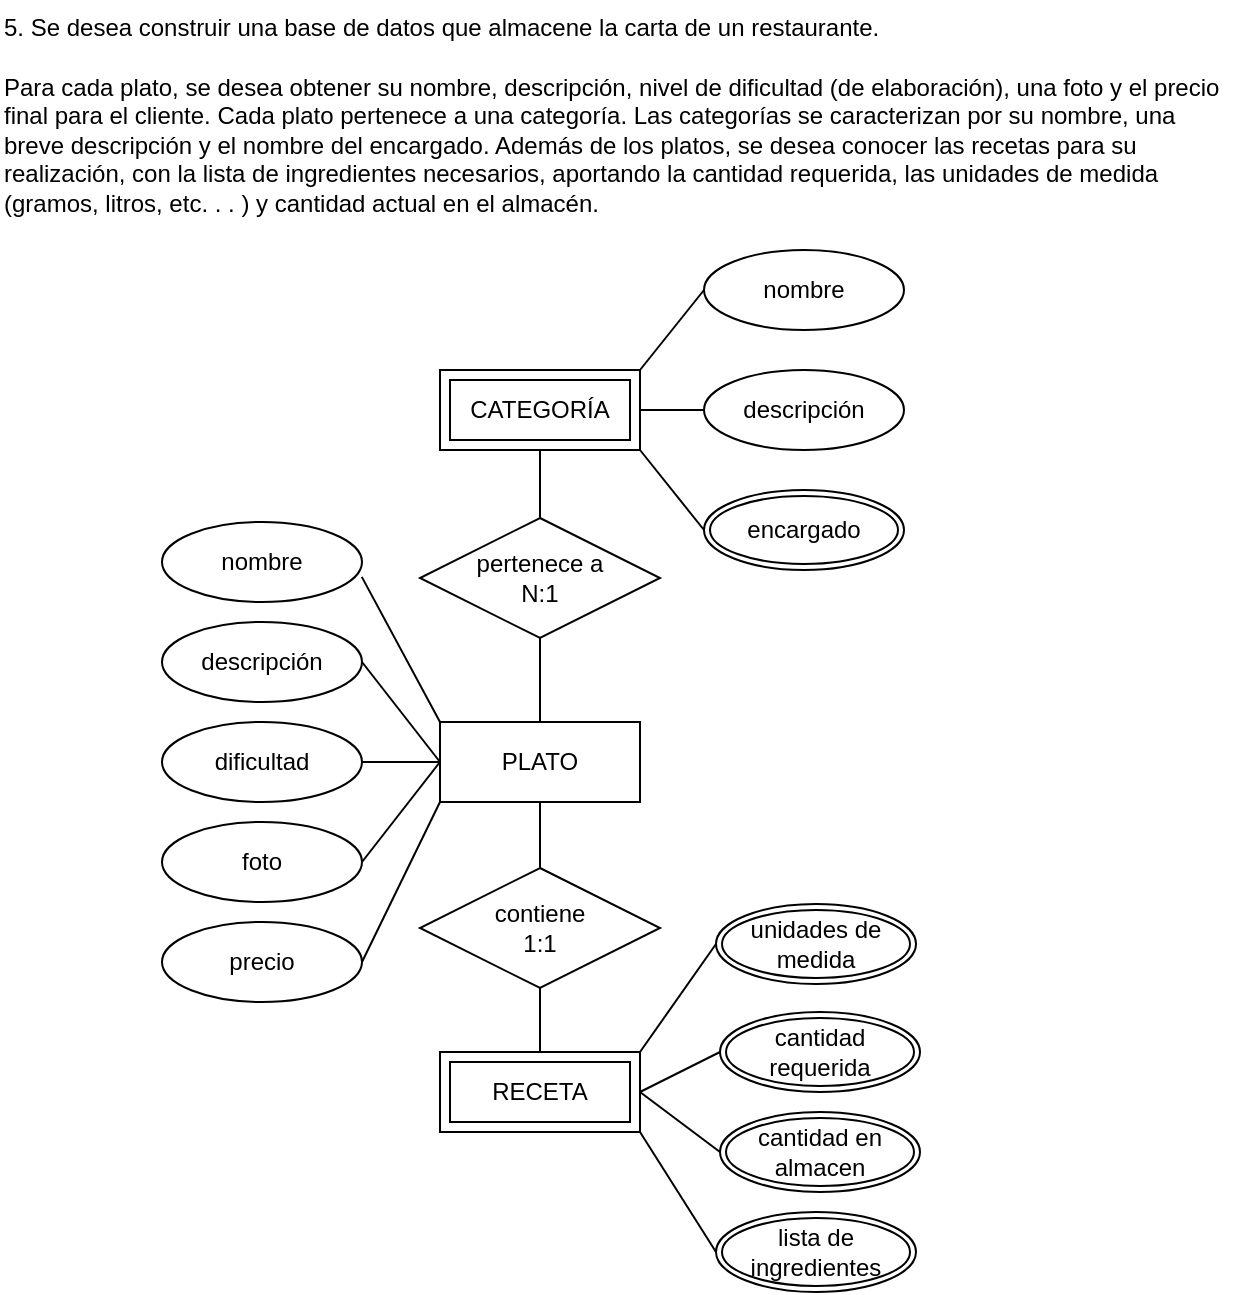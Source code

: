 <mxfile>
    <diagram id="GKNYE7F5QN1CCSRaOTxD" name="Page-1">
        <mxGraphModel dx="1072" dy="563" grid="1" gridSize="10" guides="1" tooltips="1" connect="1" arrows="1" fold="1" page="1" pageScale="1" pageWidth="850" pageHeight="1100" math="0" shadow="0">
            <root>
                <mxCell id="0"/>
                <mxCell id="1" parent="0"/>
                <mxCell id="2" value="5. Se desea construir una base de datos que almacene la carta de un restaurante." style="text;whiteSpace=wrap;html=1;" vertex="1" parent="1">
                    <mxGeometry x="50" y="50" width="470" height="40" as="geometry"/>
                </mxCell>
                <mxCell id="3" style="edgeStyle=none;html=1;exitX=0;exitY=1;exitDx=0;exitDy=0;entryX=1;entryY=0.5;entryDx=0;entryDy=0;endArrow=none;endFill=0;" edge="1" parent="1" source="8" target="10">
                    <mxGeometry relative="1" as="geometry"/>
                </mxCell>
                <mxCell id="4" style="edgeStyle=none;html=1;exitX=0;exitY=0.5;exitDx=0;exitDy=0;entryX=1;entryY=0.5;entryDx=0;entryDy=0;endArrow=none;endFill=0;" edge="1" parent="1" source="8" target="9">
                    <mxGeometry relative="1" as="geometry"/>
                </mxCell>
                <mxCell id="5" style="edgeStyle=none;html=1;exitX=0;exitY=0.5;exitDx=0;exitDy=0;entryX=1;entryY=0.5;entryDx=0;entryDy=0;endArrow=none;endFill=0;" edge="1" parent="1" source="8" target="11">
                    <mxGeometry relative="1" as="geometry"/>
                </mxCell>
                <mxCell id="6" style="edgeStyle=none;html=1;exitX=0;exitY=0.5;exitDx=0;exitDy=0;entryX=1;entryY=0.5;entryDx=0;entryDy=0;endArrow=none;endFill=0;" edge="1" parent="1" source="8" target="13">
                    <mxGeometry relative="1" as="geometry"/>
                </mxCell>
                <mxCell id="7" style="edgeStyle=none;html=1;exitX=0.5;exitY=1;exitDx=0;exitDy=0;entryX=0.5;entryY=0;entryDx=0;entryDy=0;endArrow=none;endFill=0;" edge="1" parent="1" source="8" target="25">
                    <mxGeometry relative="1" as="geometry"/>
                </mxCell>
                <mxCell id="8" value="PLATO" style="whiteSpace=wrap;html=1;align=center;" vertex="1" parent="1">
                    <mxGeometry x="270" y="411" width="100" height="40" as="geometry"/>
                </mxCell>
                <mxCell id="9" value="dificultad" style="ellipse;whiteSpace=wrap;html=1;align=center;" vertex="1" parent="1">
                    <mxGeometry x="131" y="411" width="100" height="40" as="geometry"/>
                </mxCell>
                <mxCell id="10" value="precio" style="ellipse;whiteSpace=wrap;html=1;align=center;" vertex="1" parent="1">
                    <mxGeometry x="131" y="511" width="100" height="40" as="geometry"/>
                </mxCell>
                <mxCell id="11" value="descripción" style="ellipse;whiteSpace=wrap;html=1;align=center;" vertex="1" parent="1">
                    <mxGeometry x="131" y="361" width="100" height="40" as="geometry"/>
                </mxCell>
                <mxCell id="12" value="nombre" style="ellipse;whiteSpace=wrap;html=1;align=center;" vertex="1" parent="1">
                    <mxGeometry x="131" y="311" width="100" height="40" as="geometry"/>
                </mxCell>
                <mxCell id="13" value="foto" style="ellipse;whiteSpace=wrap;html=1;align=center;" vertex="1" parent="1">
                    <mxGeometry x="131" y="461" width="100" height="40" as="geometry"/>
                </mxCell>
                <mxCell id="14" style="edgeStyle=none;html=1;exitX=0.5;exitY=1;exitDx=0;exitDy=0;entryX=0.5;entryY=0;entryDx=0;entryDy=0;endArrow=none;endFill=0;" edge="1" parent="1" source="15" target="8">
                    <mxGeometry relative="1" as="geometry"/>
                </mxCell>
                <mxCell id="15" value="pertenece a&lt;div&gt;N:1&lt;/div&gt;" style="shape=rhombus;perimeter=rhombusPerimeter;whiteSpace=wrap;html=1;align=center;" vertex="1" parent="1">
                    <mxGeometry x="260" y="309" width="120" height="60" as="geometry"/>
                </mxCell>
                <mxCell id="16" value="descripción" style="ellipse;whiteSpace=wrap;html=1;align=center;" vertex="1" parent="1">
                    <mxGeometry x="402" y="235" width="100" height="40" as="geometry"/>
                </mxCell>
                <mxCell id="17" style="edgeStyle=none;html=1;exitX=0;exitY=0;exitDx=0;exitDy=0;entryX=0.999;entryY=0.686;entryDx=0;entryDy=0;entryPerimeter=0;endArrow=none;endFill=0;" edge="1" parent="1" source="8" target="12">
                    <mxGeometry relative="1" as="geometry"/>
                </mxCell>
                <mxCell id="18" value="nombre" style="ellipse;whiteSpace=wrap;html=1;align=center;" vertex="1" parent="1">
                    <mxGeometry x="402" y="175" width="100" height="40" as="geometry"/>
                </mxCell>
                <mxCell id="19" value="encargado" style="ellipse;shape=doubleEllipse;margin=3;whiteSpace=wrap;html=1;align=center;" vertex="1" parent="1">
                    <mxGeometry x="402" y="295" width="100" height="40" as="geometry"/>
                </mxCell>
                <mxCell id="20" value="lista de ingredientes" style="ellipse;shape=doubleEllipse;margin=3;whiteSpace=wrap;html=1;align=center;" vertex="1" parent="1">
                    <mxGeometry x="408" y="656" width="100" height="40" as="geometry"/>
                </mxCell>
                <mxCell id="21" value="cantidad requerida" style="ellipse;shape=doubleEllipse;margin=3;whiteSpace=wrap;html=1;align=center;" vertex="1" parent="1">
                    <mxGeometry x="410" y="556" width="100" height="40" as="geometry"/>
                </mxCell>
                <mxCell id="22" value="cantidad en almacen" style="ellipse;shape=doubleEllipse;margin=3;whiteSpace=wrap;html=1;align=center;" vertex="1" parent="1">
                    <mxGeometry x="410" y="606" width="100" height="40" as="geometry"/>
                </mxCell>
                <mxCell id="23" value="unidades de medida" style="ellipse;shape=doubleEllipse;margin=3;whiteSpace=wrap;html=1;align=center;" vertex="1" parent="1">
                    <mxGeometry x="408" y="502" width="100" height="40" as="geometry"/>
                </mxCell>
                <mxCell id="24" style="edgeStyle=none;html=1;exitX=0.5;exitY=1;exitDx=0;exitDy=0;entryX=0.5;entryY=0;entryDx=0;entryDy=0;endArrow=none;endFill=0;" edge="1" parent="1" source="25" target="36">
                    <mxGeometry relative="1" as="geometry"/>
                </mxCell>
                <mxCell id="25" value="contiene&lt;div&gt;1:1&lt;/div&gt;" style="shape=rhombus;perimeter=rhombusPerimeter;whiteSpace=wrap;html=1;align=center;" vertex="1" parent="1">
                    <mxGeometry x="260" y="484" width="120" height="60" as="geometry"/>
                </mxCell>
                <mxCell id="26" value="Para cada plato, se desea obtener su nombre, descripción, nivel de dificultad (de elaboración), una foto y el precio final para el cliente. Cada plato pertenece a una categoría. Las categorías se caracterizan por su nombre, una breve descripción y el nombre del encargado. Además de los platos, se desea conocer las recetas para su realización, con la lista de ingredientes necesarios, aportando la cantidad requerida, las unidades de medida (gramos, litros, etc. . . ) y cantidad actual en el almacén." style="text;whiteSpace=wrap;html=1;" vertex="1" parent="1">
                    <mxGeometry x="50" y="80" width="620" height="150" as="geometry"/>
                </mxCell>
                <mxCell id="27" style="edgeStyle=none;html=1;exitX=1;exitY=0;exitDx=0;exitDy=0;entryX=0;entryY=0.5;entryDx=0;entryDy=0;endArrow=none;endFill=0;" edge="1" parent="1" source="31" target="18">
                    <mxGeometry relative="1" as="geometry"/>
                </mxCell>
                <mxCell id="28" style="edgeStyle=none;html=1;exitX=1;exitY=0.5;exitDx=0;exitDy=0;entryX=0;entryY=0.5;entryDx=0;entryDy=0;endArrow=none;endFill=0;" edge="1" parent="1" source="31" target="16">
                    <mxGeometry relative="1" as="geometry"/>
                </mxCell>
                <mxCell id="29" style="edgeStyle=none;html=1;exitX=1;exitY=1;exitDx=0;exitDy=0;entryX=0;entryY=0.5;entryDx=0;entryDy=0;endArrow=none;endFill=0;" edge="1" parent="1" source="31" target="19">
                    <mxGeometry relative="1" as="geometry"/>
                </mxCell>
                <mxCell id="30" style="edgeStyle=none;html=1;exitX=0.5;exitY=1;exitDx=0;exitDy=0;endArrow=none;endFill=0;" edge="1" parent="1" source="31" target="15">
                    <mxGeometry relative="1" as="geometry"/>
                </mxCell>
                <mxCell id="31" value="CATEGORÍA" style="shape=ext;margin=3;double=1;whiteSpace=wrap;html=1;align=center;" vertex="1" parent="1">
                    <mxGeometry x="270" y="235" width="100" height="40" as="geometry"/>
                </mxCell>
                <mxCell id="32" style="edgeStyle=none;html=1;exitX=1;exitY=0;exitDx=0;exitDy=0;entryX=0;entryY=0.5;entryDx=0;entryDy=0;endArrow=none;endFill=0;" edge="1" parent="1" source="36" target="23">
                    <mxGeometry relative="1" as="geometry"/>
                </mxCell>
                <mxCell id="33" style="edgeStyle=none;html=1;exitX=1;exitY=1;exitDx=0;exitDy=0;entryX=0;entryY=0.5;entryDx=0;entryDy=0;endArrow=none;endFill=0;" edge="1" parent="1" source="36" target="20">
                    <mxGeometry relative="1" as="geometry"/>
                </mxCell>
                <mxCell id="34" style="edgeStyle=none;html=1;exitX=1;exitY=0.5;exitDx=0;exitDy=0;entryX=0;entryY=0.5;entryDx=0;entryDy=0;endArrow=none;endFill=0;" edge="1" parent="1" source="36" target="21">
                    <mxGeometry relative="1" as="geometry"/>
                </mxCell>
                <mxCell id="35" style="edgeStyle=none;html=1;exitX=1;exitY=0.5;exitDx=0;exitDy=0;entryX=0;entryY=0.5;entryDx=0;entryDy=0;endArrow=none;endFill=0;" edge="1" parent="1" source="36" target="22">
                    <mxGeometry relative="1" as="geometry"/>
                </mxCell>
                <mxCell id="36" value="RECETA" style="shape=ext;margin=3;double=1;whiteSpace=wrap;html=1;align=center;" vertex="1" parent="1">
                    <mxGeometry x="270" y="576" width="100" height="40" as="geometry"/>
                </mxCell>
            </root>
        </mxGraphModel>
    </diagram>
</mxfile>